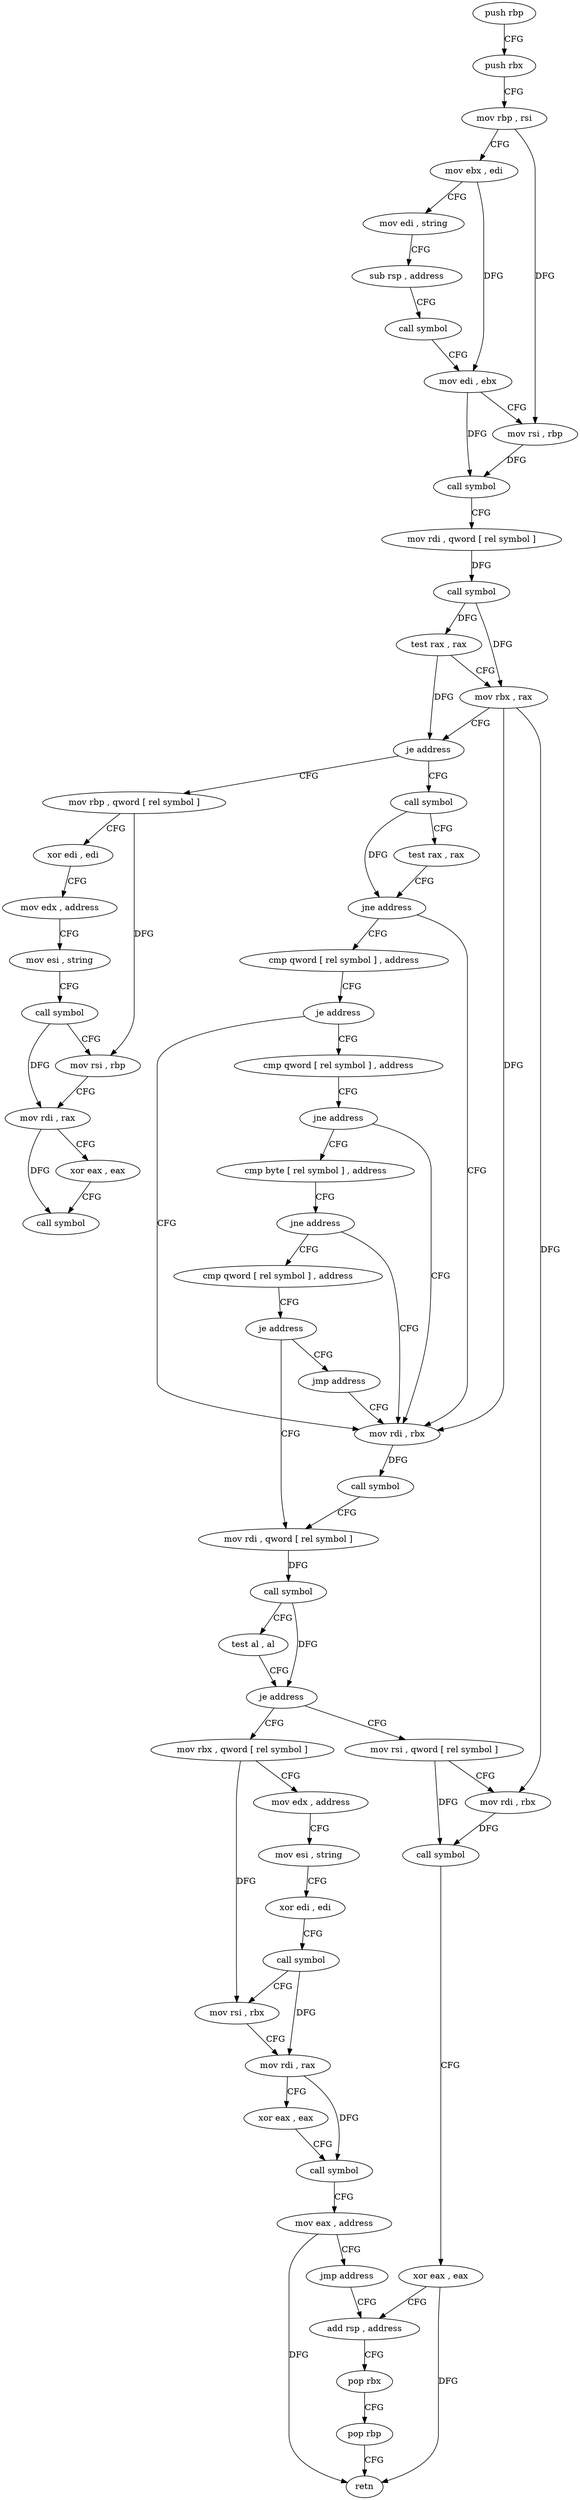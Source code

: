 digraph "func" {
"4212256" [label = "push rbp" ]
"4212257" [label = "push rbx" ]
"4212258" [label = "mov rbp , rsi" ]
"4212261" [label = "mov ebx , edi" ]
"4212263" [label = "mov edi , string" ]
"4212268" [label = "sub rsp , address" ]
"4212272" [label = "call symbol" ]
"4212277" [label = "mov edi , ebx" ]
"4212279" [label = "mov rsi , rbp" ]
"4212282" [label = "call symbol" ]
"4212287" [label = "mov rdi , qword [ rel symbol ]" ]
"4212294" [label = "call symbol" ]
"4212299" [label = "test rax , rax" ]
"4212302" [label = "mov rbx , rax" ]
"4212305" [label = "je address" ]
"4212454" [label = "mov rbp , qword [ rel symbol ]" ]
"4212311" [label = "call symbol" ]
"4212461" [label = "xor edi , edi" ]
"4212463" [label = "mov edx , address" ]
"4212468" [label = "mov esi , string" ]
"4212473" [label = "call symbol" ]
"4212478" [label = "mov rsi , rbp" ]
"4212481" [label = "mov rdi , rax" ]
"4212484" [label = "xor eax , eax" ]
"4212486" [label = "call symbol" ]
"4212316" [label = "test rax , rax" ]
"4212319" [label = "jne address" ]
"4212331" [label = "mov rdi , rbx" ]
"4212321" [label = "cmp qword [ rel symbol ] , address" ]
"4212334" [label = "call symbol" ]
"4212339" [label = "mov rdi , qword [ rel symbol ]" ]
"4212329" [label = "je address" ]
"4212423" [label = "cmp qword [ rel symbol ] , address" ]
"4212379" [label = "mov rbx , qword [ rel symbol ]" ]
"4212386" [label = "mov edx , address" ]
"4212391" [label = "mov esi , string" ]
"4212396" [label = "xor edi , edi" ]
"4212398" [label = "call symbol" ]
"4212403" [label = "mov rsi , rbx" ]
"4212406" [label = "mov rdi , rax" ]
"4212409" [label = "xor eax , eax" ]
"4212411" [label = "call symbol" ]
"4212416" [label = "mov eax , address" ]
"4212421" [label = "jmp address" ]
"4212372" [label = "add rsp , address" ]
"4212355" [label = "mov rsi , qword [ rel symbol ]" ]
"4212362" [label = "mov rdi , rbx" ]
"4212365" [label = "call symbol" ]
"4212370" [label = "xor eax , eax" ]
"4212431" [label = "jne address" ]
"4212433" [label = "cmp byte [ rel symbol ] , address" ]
"4212376" [label = "pop rbx" ]
"4212377" [label = "pop rbp" ]
"4212378" [label = "retn" ]
"4212440" [label = "jne address" ]
"4212442" [label = "cmp qword [ rel symbol ] , address" ]
"4212450" [label = "je address" ]
"4212452" [label = "jmp address" ]
"4212346" [label = "call symbol" ]
"4212351" [label = "test al , al" ]
"4212353" [label = "je address" ]
"4212256" -> "4212257" [ label = "CFG" ]
"4212257" -> "4212258" [ label = "CFG" ]
"4212258" -> "4212261" [ label = "CFG" ]
"4212258" -> "4212279" [ label = "DFG" ]
"4212261" -> "4212263" [ label = "CFG" ]
"4212261" -> "4212277" [ label = "DFG" ]
"4212263" -> "4212268" [ label = "CFG" ]
"4212268" -> "4212272" [ label = "CFG" ]
"4212272" -> "4212277" [ label = "CFG" ]
"4212277" -> "4212279" [ label = "CFG" ]
"4212277" -> "4212282" [ label = "DFG" ]
"4212279" -> "4212282" [ label = "DFG" ]
"4212282" -> "4212287" [ label = "CFG" ]
"4212287" -> "4212294" [ label = "DFG" ]
"4212294" -> "4212299" [ label = "DFG" ]
"4212294" -> "4212302" [ label = "DFG" ]
"4212299" -> "4212302" [ label = "CFG" ]
"4212299" -> "4212305" [ label = "DFG" ]
"4212302" -> "4212305" [ label = "CFG" ]
"4212302" -> "4212331" [ label = "DFG" ]
"4212302" -> "4212362" [ label = "DFG" ]
"4212305" -> "4212454" [ label = "CFG" ]
"4212305" -> "4212311" [ label = "CFG" ]
"4212454" -> "4212461" [ label = "CFG" ]
"4212454" -> "4212478" [ label = "DFG" ]
"4212311" -> "4212316" [ label = "CFG" ]
"4212311" -> "4212319" [ label = "DFG" ]
"4212461" -> "4212463" [ label = "CFG" ]
"4212463" -> "4212468" [ label = "CFG" ]
"4212468" -> "4212473" [ label = "CFG" ]
"4212473" -> "4212478" [ label = "CFG" ]
"4212473" -> "4212481" [ label = "DFG" ]
"4212478" -> "4212481" [ label = "CFG" ]
"4212481" -> "4212484" [ label = "CFG" ]
"4212481" -> "4212486" [ label = "DFG" ]
"4212484" -> "4212486" [ label = "CFG" ]
"4212316" -> "4212319" [ label = "CFG" ]
"4212319" -> "4212331" [ label = "CFG" ]
"4212319" -> "4212321" [ label = "CFG" ]
"4212331" -> "4212334" [ label = "DFG" ]
"4212321" -> "4212329" [ label = "CFG" ]
"4212334" -> "4212339" [ label = "CFG" ]
"4212339" -> "4212346" [ label = "DFG" ]
"4212329" -> "4212423" [ label = "CFG" ]
"4212329" -> "4212331" [ label = "CFG" ]
"4212423" -> "4212431" [ label = "CFG" ]
"4212379" -> "4212386" [ label = "CFG" ]
"4212379" -> "4212403" [ label = "DFG" ]
"4212386" -> "4212391" [ label = "CFG" ]
"4212391" -> "4212396" [ label = "CFG" ]
"4212396" -> "4212398" [ label = "CFG" ]
"4212398" -> "4212403" [ label = "CFG" ]
"4212398" -> "4212406" [ label = "DFG" ]
"4212403" -> "4212406" [ label = "CFG" ]
"4212406" -> "4212409" [ label = "CFG" ]
"4212406" -> "4212411" [ label = "DFG" ]
"4212409" -> "4212411" [ label = "CFG" ]
"4212411" -> "4212416" [ label = "CFG" ]
"4212416" -> "4212421" [ label = "CFG" ]
"4212416" -> "4212378" [ label = "DFG" ]
"4212421" -> "4212372" [ label = "CFG" ]
"4212372" -> "4212376" [ label = "CFG" ]
"4212355" -> "4212362" [ label = "CFG" ]
"4212355" -> "4212365" [ label = "DFG" ]
"4212362" -> "4212365" [ label = "DFG" ]
"4212365" -> "4212370" [ label = "CFG" ]
"4212370" -> "4212372" [ label = "CFG" ]
"4212370" -> "4212378" [ label = "DFG" ]
"4212431" -> "4212331" [ label = "CFG" ]
"4212431" -> "4212433" [ label = "CFG" ]
"4212433" -> "4212440" [ label = "CFG" ]
"4212376" -> "4212377" [ label = "CFG" ]
"4212377" -> "4212378" [ label = "CFG" ]
"4212440" -> "4212331" [ label = "CFG" ]
"4212440" -> "4212442" [ label = "CFG" ]
"4212442" -> "4212450" [ label = "CFG" ]
"4212450" -> "4212339" [ label = "CFG" ]
"4212450" -> "4212452" [ label = "CFG" ]
"4212452" -> "4212331" [ label = "CFG" ]
"4212346" -> "4212351" [ label = "CFG" ]
"4212346" -> "4212353" [ label = "DFG" ]
"4212351" -> "4212353" [ label = "CFG" ]
"4212353" -> "4212379" [ label = "CFG" ]
"4212353" -> "4212355" [ label = "CFG" ]
}
